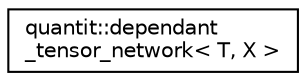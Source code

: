 digraph "Graphical Class Hierarchy"
{
 // LATEX_PDF_SIZE
  edge [fontname="Helvetica",fontsize="10",labelfontname="Helvetica",labelfontsize="10"];
  node [fontname="Helvetica",fontsize="10",shape=record];
  rankdir="LR";
  Node0 [label="quantit::dependant\l_tensor_network\< T, X \>",height=0.2,width=0.4,color="black", fillcolor="white", style="filled",URL="$structquantit_1_1dependant__tensor__network.html",tooltip="template struct to determine the correct tensor train network to use given another tensor train netwo..."];
}

